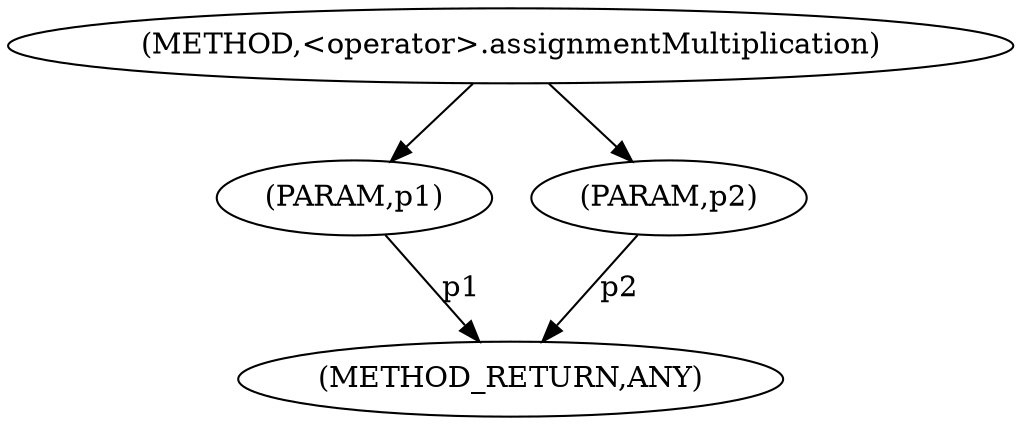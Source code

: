 digraph "&lt;operator&gt;.assignmentMultiplication" {  
"6136" [label = <(METHOD,&lt;operator&gt;.assignmentMultiplication)> ]
"6140" [label = <(METHOD_RETURN,ANY)> ]
"6137" [label = <(PARAM,p1)> ]
"6138" [label = <(PARAM,p2)> ]
  "6137" -> "6140"  [ label = "p1"] 
  "6138" -> "6140"  [ label = "p2"] 
  "6136" -> "6137" 
  "6136" -> "6138" 
}
